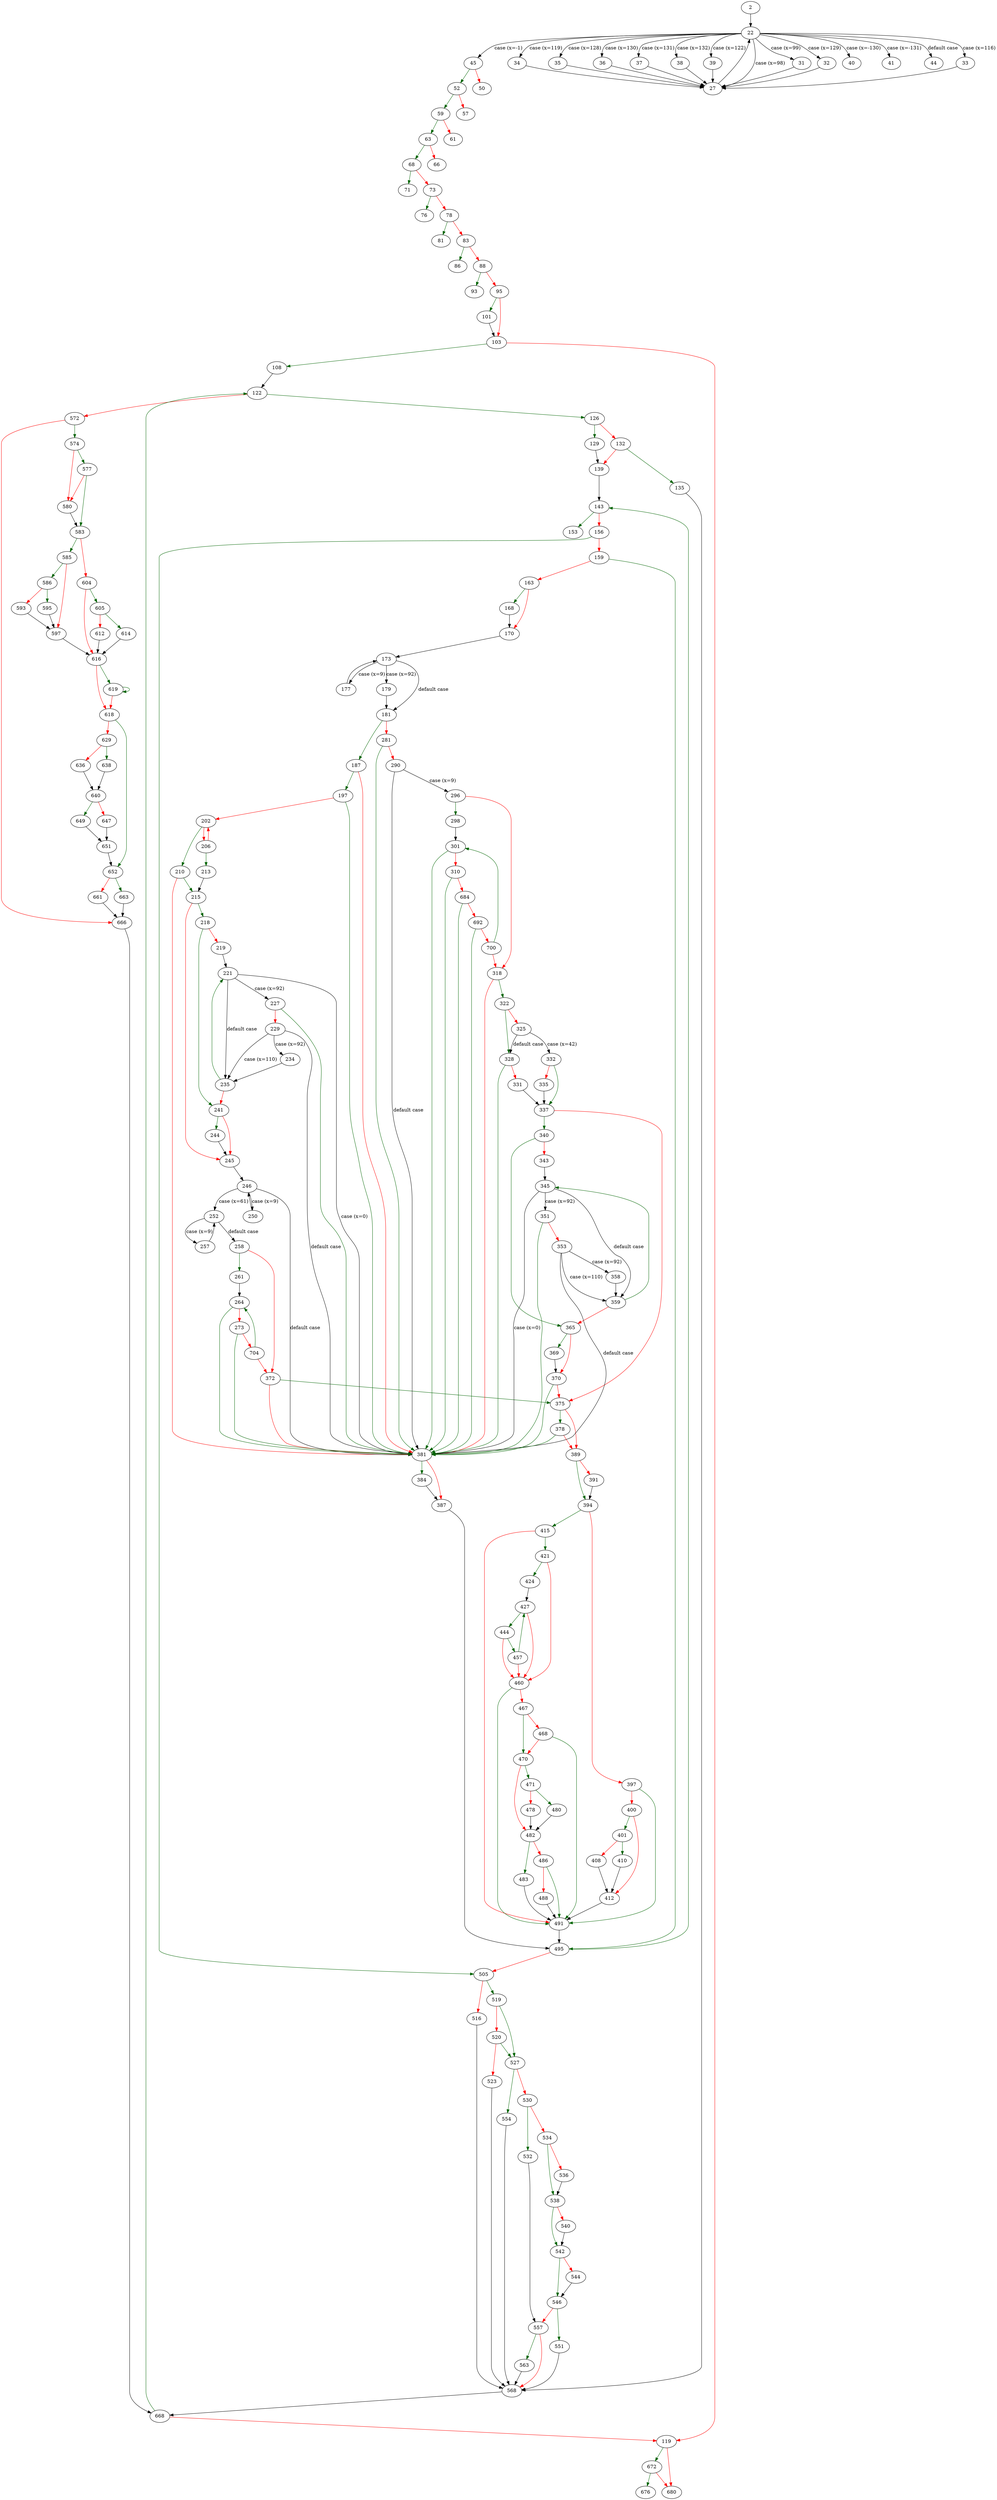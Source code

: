 strict digraph "main" {
	// Node definitions.
	2 [entry=true];
	22;
	45;
	27;
	31;
	32;
	33;
	34;
	35;
	36;
	37;
	38;
	39;
	40;
	41;
	44;
	52;
	50;
	59;
	57;
	63;
	61;
	68;
	66;
	71;
	73;
	76;
	78;
	81;
	83;
	86;
	88;
	93;
	95;
	101;
	103;
	108;
	119;
	122;
	672;
	680;
	126;
	572;
	129;
	132;
	139;
	135;
	568;
	143;
	153;
	156;
	505;
	159;
	495;
	163;
	168;
	170;
	173;
	177;
	179;
	181;
	187;
	281;
	197;
	381;
	202;
	210;
	206;
	213;
	215;
	218;
	245;
	241;
	219;
	221;
	227;
	235;
	229;
	234;
	244;
	246;
	250;
	252;
	257;
	258;
	261;
	372;
	264;
	273;
	704;
	290;
	296;
	298;
	318;
	301;
	310;
	684;
	322;
	328;
	325;
	332;
	331;
	337;
	335;
	340;
	375;
	365;
	343;
	345;
	351;
	359;
	353;
	358;
	369;
	370;
	378;
	389;
	384;
	387;
	394;
	391;
	415;
	397;
	491;
	400;
	401;
	412;
	410;
	408;
	421;
	424;
	460;
	427;
	444;
	457;
	467;
	470;
	468;
	471;
	482;
	480;
	478;
	483;
	486;
	488;
	519;
	516;
	527;
	520;
	523;
	554;
	530;
	532;
	534;
	557;
	538;
	536;
	542;
	540;
	546;
	544;
	551;
	563;
	668;
	574;
	666;
	577;
	580;
	583;
	585;
	604;
	586;
	597;
	595;
	593;
	616;
	605;
	614;
	612;
	619;
	618;
	652;
	629;
	638;
	636;
	640;
	649;
	647;
	651;
	663;
	661;
	676;
	692;
	700;

	// Edge definitions.
	2 -> 22;
	22 -> 45 [
		cond="case (x=-1)"
		label="case (x=-1)"
	];
	22 -> 27 [
		cond="case (x=98)"
		label="case (x=98)"
	];
	22 -> 31 [
		cond="case (x=99)"
		label="case (x=99)"
	];
	22 -> 32 [
		cond="case (x=129)"
		label="case (x=129)"
	];
	22 -> 33 [
		cond="case (x=116)"
		label="case (x=116)"
	];
	22 -> 34 [
		cond="case (x=119)"
		label="case (x=119)"
	];
	22 -> 35 [
		cond="case (x=128)"
		label="case (x=128)"
	];
	22 -> 36 [
		cond="case (x=130)"
		label="case (x=130)"
	];
	22 -> 37 [
		cond="case (x=131)"
		label="case (x=131)"
	];
	22 -> 38 [
		cond="case (x=132)"
		label="case (x=132)"
	];
	22 -> 39 [
		cond="case (x=122)"
		label="case (x=122)"
	];
	22 -> 40 [
		cond="case (x=-130)"
		label="case (x=-130)"
	];
	22 -> 41 [
		cond="case (x=-131)"
		label="case (x=-131)"
	];
	22 -> 44 [
		cond="default case"
		label="default case"
	];
	45 -> 52 [
		color=darkgreen
		cond=true
	];
	45 -> 50 [
		color=red
		cond=false
	];
	27 -> 22;
	31 -> 27;
	32 -> 27;
	33 -> 27;
	34 -> 27;
	35 -> 27;
	36 -> 27;
	37 -> 27;
	38 -> 27;
	39 -> 27;
	52 -> 59 [
		color=darkgreen
		cond=true
	];
	52 -> 57 [
		color=red
		cond=false
	];
	59 -> 63 [
		color=darkgreen
		cond=true
	];
	59 -> 61 [
		color=red
		cond=false
	];
	63 -> 68 [
		color=darkgreen
		cond=true
	];
	63 -> 66 [
		color=red
		cond=false
	];
	68 -> 71 [
		color=darkgreen
		cond=true
	];
	68 -> 73 [
		color=red
		cond=false
	];
	73 -> 76 [
		color=darkgreen
		cond=true
	];
	73 -> 78 [
		color=red
		cond=false
	];
	78 -> 81 [
		color=darkgreen
		cond=true
	];
	78 -> 83 [
		color=red
		cond=false
	];
	83 -> 86 [
		color=darkgreen
		cond=true
	];
	83 -> 88 [
		color=red
		cond=false
	];
	88 -> 93 [
		color=darkgreen
		cond=true
	];
	88 -> 95 [
		color=red
		cond=false
	];
	95 -> 101 [
		color=darkgreen
		cond=true
	];
	95 -> 103 [
		color=red
		cond=false
	];
	101 -> 103;
	103 -> 108 [
		color=darkgreen
		cond=true
	];
	103 -> 119 [
		color=red
		cond=false
	];
	108 -> 122;
	119 -> 672 [
		color=darkgreen
		cond=true
	];
	119 -> 680 [
		color=red
		cond=false
	];
	122 -> 126 [
		color=darkgreen
		cond=true
	];
	122 -> 572 [
		color=red
		cond=false
	];
	672 -> 680 [
		color=red
		cond=false
	];
	672 -> 676 [
		color=darkgreen
		cond=true
	];
	126 -> 129 [
		color=darkgreen
		cond=true
	];
	126 -> 132 [
		color=red
		cond=false
	];
	572 -> 574 [
		color=darkgreen
		cond=true
	];
	572 -> 666 [
		color=red
		cond=false
	];
	129 -> 139;
	132 -> 139 [
		color=red
		cond=false
	];
	132 -> 135 [
		color=darkgreen
		cond=true
	];
	139 -> 143;
	135 -> 568;
	568 -> 668;
	143 -> 153 [
		color=darkgreen
		cond=true
	];
	143 -> 156 [
		color=red
		cond=false
	];
	156 -> 505 [
		color=darkgreen
		cond=true
	];
	156 -> 159 [
		color=red
		cond=false
	];
	505 -> 519 [
		color=darkgreen
		cond=true
	];
	505 -> 516 [
		color=red
		cond=false
	];
	159 -> 495 [
		color=darkgreen
		cond=true
	];
	159 -> 163 [
		color=red
		cond=false
	];
	495 -> 143 [
		color=darkgreen
		cond=true
	];
	495 -> 505 [
		color=red
		cond=false
	];
	163 -> 168 [
		color=darkgreen
		cond=true
	];
	163 -> 170 [
		color=red
		cond=false
	];
	168 -> 170;
	170 -> 173;
	173 -> 177 [
		cond="case (x=9)"
		label="case (x=9)"
	];
	173 -> 179 [
		cond="case (x=92)"
		label="case (x=92)"
	];
	173 -> 181 [
		cond="default case"
		label="default case"
	];
	177 -> 173;
	179 -> 181;
	181 -> 187 [
		color=darkgreen
		cond=true
	];
	181 -> 281 [
		color=red
		cond=false
	];
	187 -> 197 [
		color=darkgreen
		cond=true
	];
	187 -> 381 [
		color=red
		cond=false
	];
	281 -> 381 [
		color=darkgreen
		cond=true
	];
	281 -> 290 [
		color=red
		cond=false
	];
	197 -> 381 [
		color=darkgreen
		cond=true
	];
	197 -> 202 [
		color=red
		cond=false
	];
	381 -> 384 [
		color=darkgreen
		cond=true
	];
	381 -> 387 [
		color=red
		cond=false
	];
	202 -> 210 [
		color=darkgreen
		cond=true
	];
	202 -> 206 [
		color=red
		cond=false
	];
	210 -> 381 [
		color=red
		cond=false
	];
	210 -> 215 [
		color=darkgreen
		cond=true
	];
	206 -> 202 [
		color=red
		cond=false
	];
	206 -> 213 [
		color=darkgreen
		cond=true
	];
	213 -> 215;
	215 -> 218 [
		color=darkgreen
		cond=true
	];
	215 -> 245 [
		color=red
		cond=false
	];
	218 -> 241 [
		color=darkgreen
		cond=true
	];
	218 -> 219 [
		color=red
		cond=false
	];
	245 -> 246;
	241 -> 245 [
		color=red
		cond=false
	];
	241 -> 244 [
		color=darkgreen
		cond=true
	];
	219 -> 221;
	221 -> 381 [
		cond="case (x=0)"
		label="case (x=0)"
	];
	221 -> 227 [
		cond="case (x=92)"
		label="case (x=92)"
	];
	221 -> 235 [
		cond="default case"
		label="default case"
	];
	227 -> 381 [
		color=darkgreen
		cond=true
	];
	227 -> 229 [
		color=red
		cond=false
	];
	235 -> 241 [
		color=red
		cond=false
	];
	235 -> 221 [
		color=darkgreen
		cond=true
	];
	229 -> 381 [
		cond="default case"
		label="default case"
	];
	229 -> 235 [
		cond="case (x=110)"
		label="case (x=110)"
	];
	229 -> 234 [
		cond="case (x=92)"
		label="case (x=92)"
	];
	234 -> 235;
	244 -> 245;
	246 -> 381 [
		cond="default case"
		label="default case"
	];
	246 -> 250 [
		cond="case (x=9)"
		label="case (x=9)"
	];
	246 -> 252 [
		cond="case (x=61)"
		label="case (x=61)"
	];
	250 -> 246;
	252 -> 257 [
		cond="case (x=9)"
		label="case (x=9)"
	];
	252 -> 258 [
		cond="default case"
		label="default case"
	];
	257 -> 252;
	258 -> 261 [
		color=darkgreen
		cond=true
	];
	258 -> 372 [
		color=red
		cond=false
	];
	261 -> 264;
	372 -> 381 [
		color=red
		cond=false
	];
	372 -> 375 [
		color=darkgreen
		cond=true
	];
	264 -> 381 [
		color=darkgreen
		cond=true
	];
	264 -> 273 [
		color=red
		cond=false
	];
	273 -> 381 [
		color=darkgreen
		cond=true
	];
	273 -> 704 [
		color=red
		cond=false
	];
	704 -> 372 [
		color=red
		cond=false
	];
	704 -> 264 [
		color=darkgreen
		cond=true
	];
	290 -> 381 [
		cond="default case"
		label="default case"
	];
	290 -> 296 [
		cond="case (x=9)"
		label="case (x=9)"
	];
	296 -> 298 [
		color=darkgreen
		cond=true
	];
	296 -> 318 [
		color=red
		cond=false
	];
	298 -> 301;
	318 -> 381 [
		color=red
		cond=false
	];
	318 -> 322 [
		color=darkgreen
		cond=true
	];
	301 -> 381 [
		color=darkgreen
		cond=true
	];
	301 -> 310 [
		color=red
		cond=false
	];
	310 -> 381 [
		color=darkgreen
		cond=true
	];
	310 -> 684 [
		color=red
		cond=false
	];
	684 -> 381 [
		color=darkgreen
		cond=true
	];
	684 -> 692 [
		color=red
		cond=false
	];
	322 -> 328 [
		color=darkgreen
		cond=true
	];
	322 -> 325 [
		color=red
		cond=false
	];
	328 -> 381 [
		color=darkgreen
		cond=true
	];
	328 -> 331 [
		color=red
		cond=false
	];
	325 -> 328 [
		cond="default case"
		label="default case"
	];
	325 -> 332 [
		cond="case (x=42)"
		label="case (x=42)"
	];
	332 -> 337 [
		color=darkgreen
		cond=true
	];
	332 -> 335 [
		color=red
		cond=false
	];
	331 -> 337;
	337 -> 340 [
		color=darkgreen
		cond=true
	];
	337 -> 375 [
		color=red
		cond=false
	];
	335 -> 337;
	340 -> 365 [
		color=darkgreen
		cond=true
	];
	340 -> 343 [
		color=red
		cond=false
	];
	375 -> 378 [
		color=darkgreen
		cond=true
	];
	375 -> 389 [
		color=red
		cond=false
	];
	365 -> 369 [
		color=darkgreen
		cond=true
	];
	365 -> 370 [
		color=red
		cond=false
	];
	343 -> 345;
	345 -> 381 [
		cond="case (x=0)"
		label="case (x=0)"
	];
	345 -> 351 [
		cond="case (x=92)"
		label="case (x=92)"
	];
	345 -> 359 [
		cond="default case"
		label="default case"
	];
	351 -> 381 [
		color=darkgreen
		cond=true
	];
	351 -> 353 [
		color=red
		cond=false
	];
	359 -> 365 [
		color=red
		cond=false
	];
	359 -> 345 [
		color=darkgreen
		cond=true
	];
	353 -> 381 [
		cond="default case"
		label="default case"
	];
	353 -> 359 [
		cond="case (x=110)"
		label="case (x=110)"
	];
	353 -> 358 [
		cond="case (x=92)"
		label="case (x=92)"
	];
	358 -> 359;
	369 -> 370;
	370 -> 381 [
		color=darkgreen
		cond=true
	];
	370 -> 375 [
		color=red
		cond=false
	];
	378 -> 381 [
		color=darkgreen
		cond=true
	];
	378 -> 389 [
		color=red
		cond=false
	];
	389 -> 394 [
		color=darkgreen
		cond=true
	];
	389 -> 391 [
		color=red
		cond=false
	];
	384 -> 387;
	387 -> 495;
	394 -> 415 [
		color=darkgreen
		cond=true
	];
	394 -> 397 [
		color=red
		cond=false
	];
	391 -> 394;
	415 -> 491 [
		color=red
		cond=false
	];
	415 -> 421 [
		color=darkgreen
		cond=true
	];
	397 -> 491 [
		color=darkgreen
		cond=true
	];
	397 -> 400 [
		color=red
		cond=false
	];
	491 -> 495;
	400 -> 401 [
		color=darkgreen
		cond=true
	];
	400 -> 412 [
		color=red
		cond=false
	];
	401 -> 410 [
		color=darkgreen
		cond=true
	];
	401 -> 408 [
		color=red
		cond=false
	];
	412 -> 491;
	410 -> 412;
	408 -> 412;
	421 -> 424 [
		color=darkgreen
		cond=true
	];
	421 -> 460 [
		color=red
		cond=false
	];
	424 -> 427;
	460 -> 491 [
		color=darkgreen
		cond=true
	];
	460 -> 467 [
		color=red
		cond=false
	];
	427 -> 460 [
		color=red
		cond=false
	];
	427 -> 444 [
		color=darkgreen
		cond=true
	];
	444 -> 460 [
		color=red
		cond=false
	];
	444 -> 457 [
		color=darkgreen
		cond=true
	];
	457 -> 460 [
		color=red
		cond=false
	];
	457 -> 427 [
		color=darkgreen
		cond=true
	];
	467 -> 470 [
		color=darkgreen
		cond=true
	];
	467 -> 468 [
		color=red
		cond=false
	];
	470 -> 471 [
		color=darkgreen
		cond=true
	];
	470 -> 482 [
		color=red
		cond=false
	];
	468 -> 491 [
		color=darkgreen
		cond=true
	];
	468 -> 470 [
		color=red
		cond=false
	];
	471 -> 480 [
		color=darkgreen
		cond=true
	];
	471 -> 478 [
		color=red
		cond=false
	];
	482 -> 483 [
		color=darkgreen
		cond=true
	];
	482 -> 486 [
		color=red
		cond=false
	];
	480 -> 482;
	478 -> 482;
	483 -> 491;
	486 -> 491 [
		color=darkgreen
		cond=true
	];
	486 -> 488 [
		color=red
		cond=false
	];
	488 -> 491;
	519 -> 527 [
		color=darkgreen
		cond=true
	];
	519 -> 520 [
		color=red
		cond=false
	];
	516 -> 568;
	527 -> 554 [
		color=darkgreen
		cond=true
	];
	527 -> 530 [
		color=red
		cond=false
	];
	520 -> 527 [
		color=darkgreen
		cond=true
	];
	520 -> 523 [
		color=red
		cond=false
	];
	523 -> 568;
	554 -> 568;
	530 -> 532 [
		color=darkgreen
		cond=true
	];
	530 -> 534 [
		color=red
		cond=false
	];
	532 -> 557;
	534 -> 538 [
		color=darkgreen
		cond=true
	];
	534 -> 536 [
		color=red
		cond=false
	];
	557 -> 568 [
		color=red
		cond=false
	];
	557 -> 563 [
		color=darkgreen
		cond=true
	];
	538 -> 542 [
		color=darkgreen
		cond=true
	];
	538 -> 540 [
		color=red
		cond=false
	];
	536 -> 538;
	542 -> 546 [
		color=darkgreen
		cond=true
	];
	542 -> 544 [
		color=red
		cond=false
	];
	540 -> 542;
	546 -> 557 [
		color=red
		cond=false
	];
	546 -> 551 [
		color=darkgreen
		cond=true
	];
	544 -> 546;
	551 -> 568;
	563 -> 568;
	668 -> 119 [
		color=red
		cond=false
	];
	668 -> 122 [
		color=darkgreen
		cond=true
	];
	574 -> 577 [
		color=darkgreen
		cond=true
	];
	574 -> 580 [
		color=red
		cond=false
	];
	666 -> 668;
	577 -> 580 [
		color=red
		cond=false
	];
	577 -> 583 [
		color=darkgreen
		cond=true
	];
	580 -> 583;
	583 -> 585 [
		color=darkgreen
		cond=true
	];
	583 -> 604 [
		color=red
		cond=false
	];
	585 -> 586 [
		color=darkgreen
		cond=true
	];
	585 -> 597 [
		color=red
		cond=false
	];
	604 -> 616 [
		color=red
		cond=false
	];
	604 -> 605 [
		color=darkgreen
		cond=true
	];
	586 -> 595 [
		color=darkgreen
		cond=true
	];
	586 -> 593 [
		color=red
		cond=false
	];
	597 -> 616;
	595 -> 597;
	593 -> 597;
	616 -> 619 [
		color=darkgreen
		cond=true
	];
	616 -> 618 [
		color=red
		cond=false
	];
	605 -> 614 [
		color=darkgreen
		cond=true
	];
	605 -> 612 [
		color=red
		cond=false
	];
	614 -> 616;
	612 -> 616;
	619 -> 619 [
		color=darkgreen
		cond=true
	];
	619 -> 618 [
		color=red
		cond=false
	];
	618 -> 652 [
		color=darkgreen
		cond=true
	];
	618 -> 629 [
		color=red
		cond=false
	];
	652 -> 663 [
		color=darkgreen
		cond=true
	];
	652 -> 661 [
		color=red
		cond=false
	];
	629 -> 638 [
		color=darkgreen
		cond=true
	];
	629 -> 636 [
		color=red
		cond=false
	];
	638 -> 640;
	636 -> 640;
	640 -> 649 [
		color=darkgreen
		cond=true
	];
	640 -> 647 [
		color=red
		cond=false
	];
	649 -> 651;
	647 -> 651;
	651 -> 652;
	663 -> 666;
	661 -> 666;
	692 -> 381 [
		color=darkgreen
		cond=true
	];
	692 -> 700 [
		color=red
		cond=false
	];
	700 -> 318 [
		color=red
		cond=false
	];
	700 -> 301 [
		color=darkgreen
		cond=true
	];
}